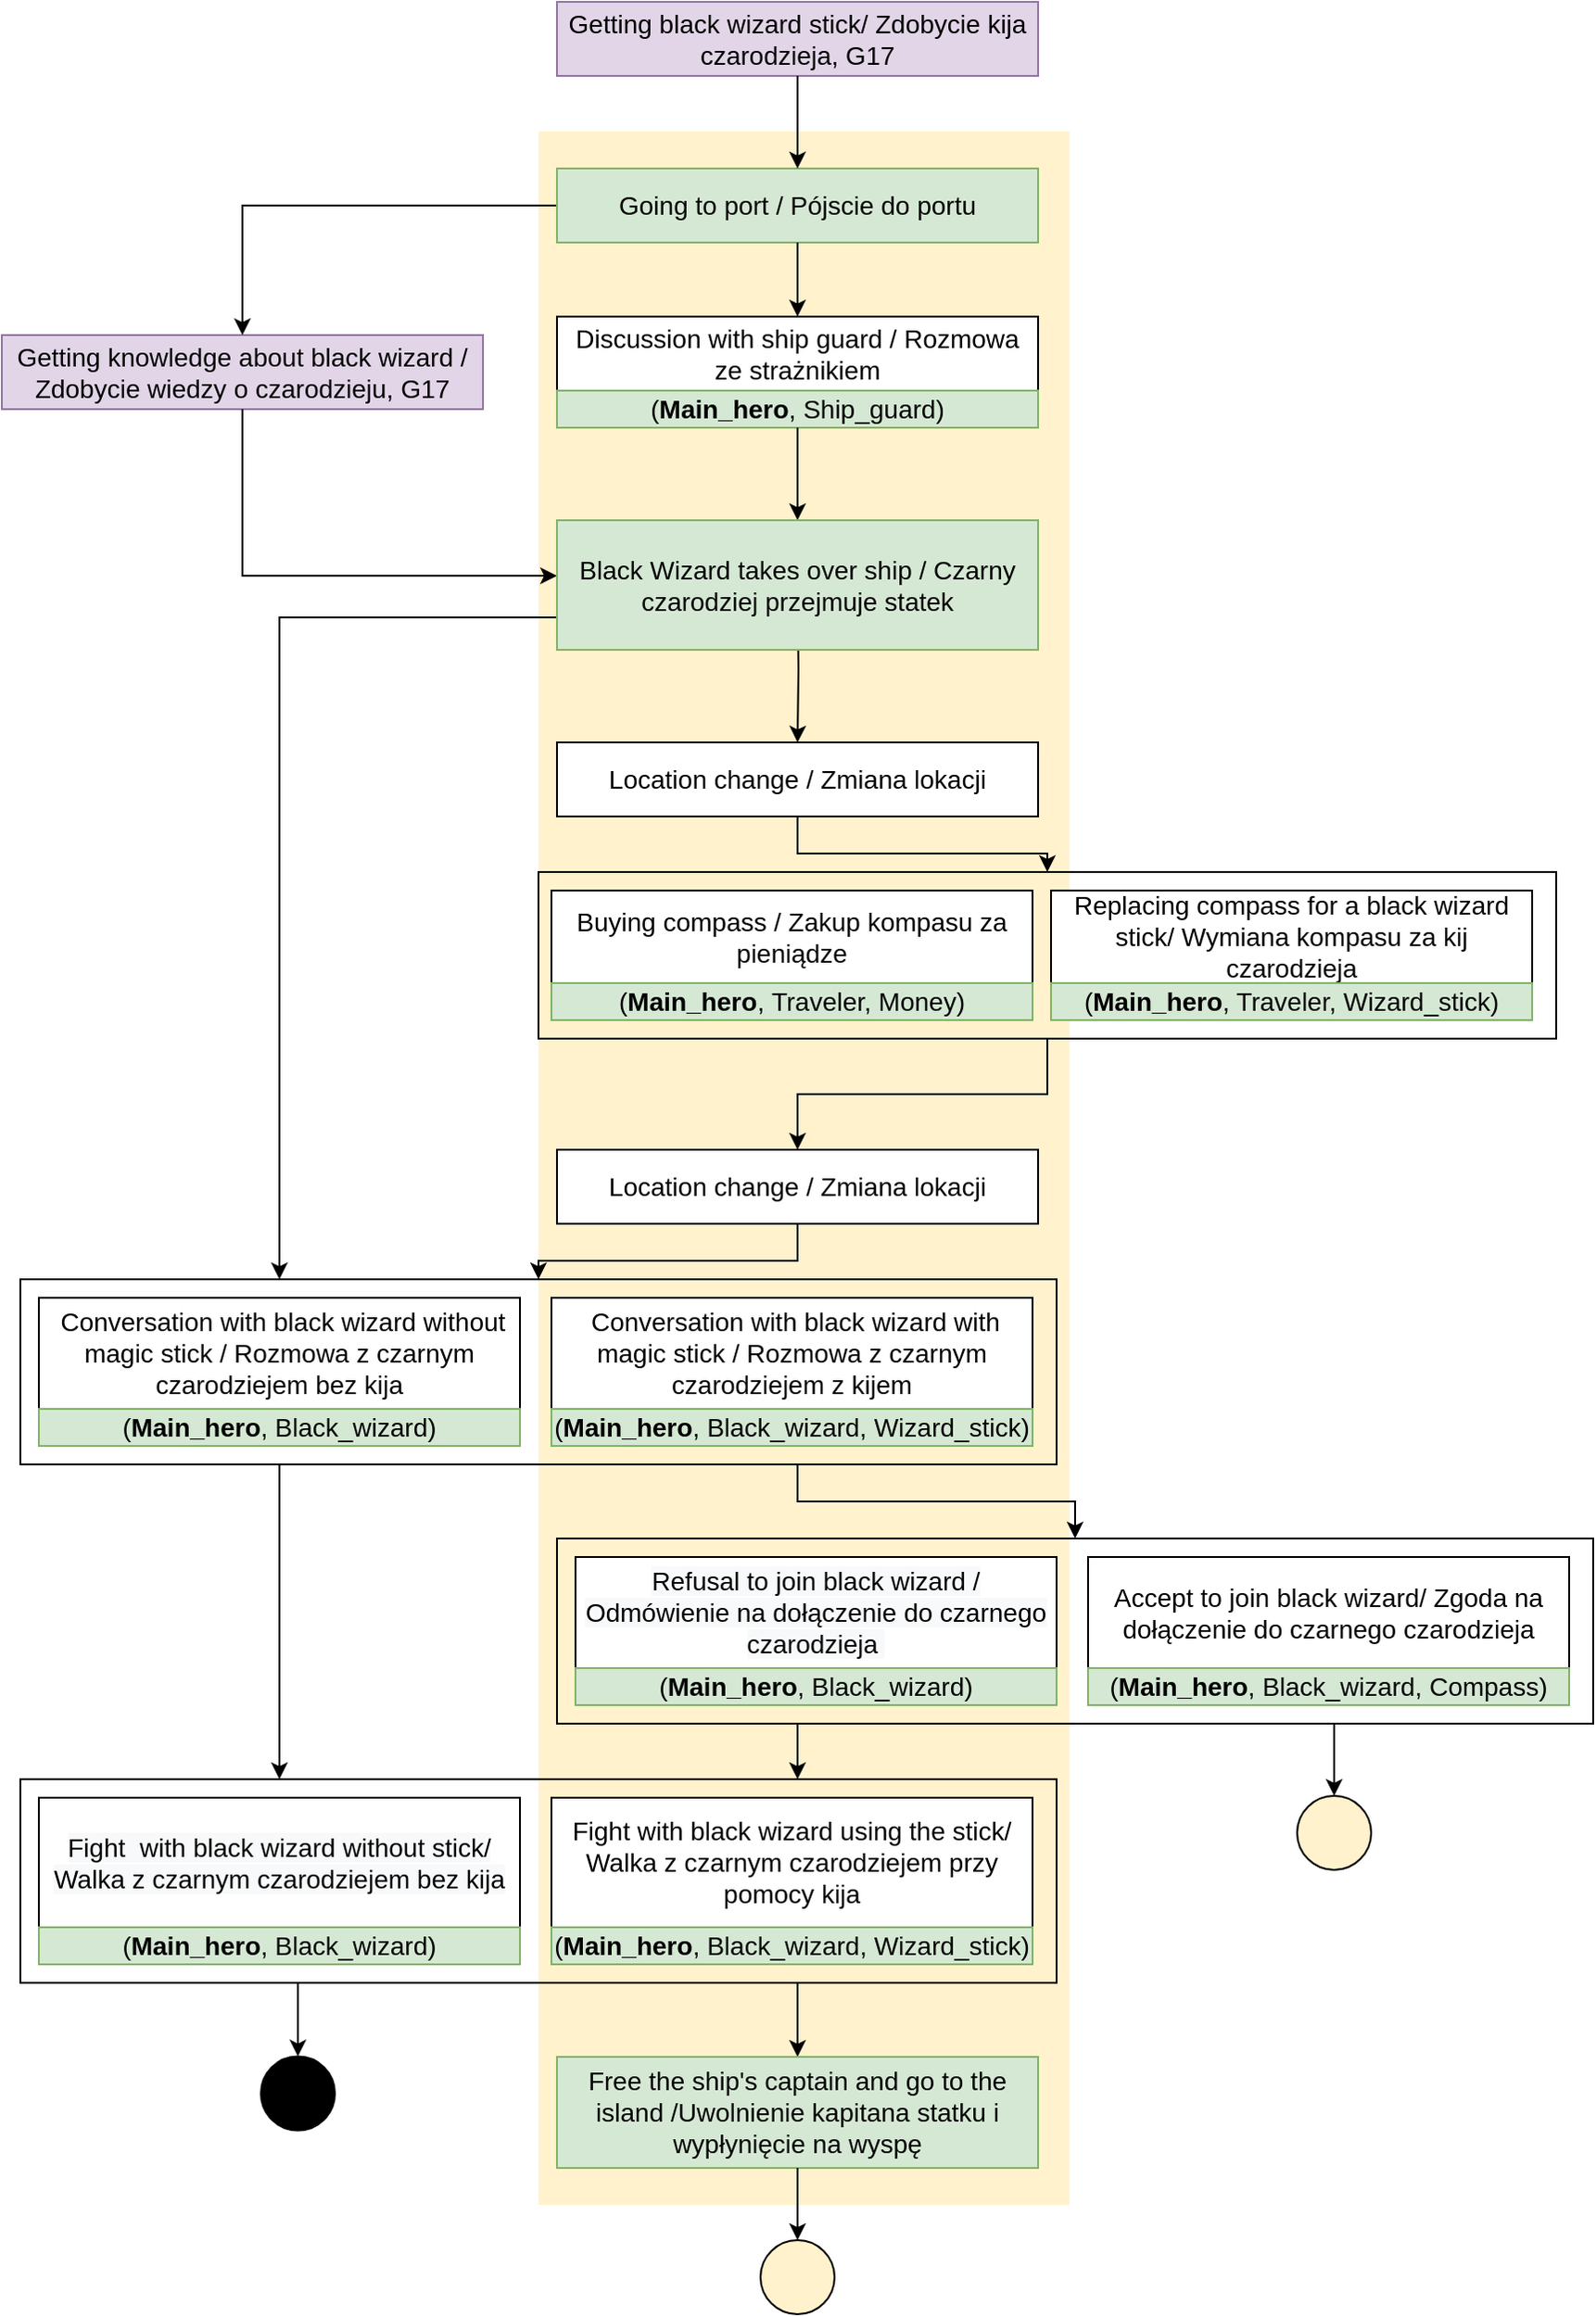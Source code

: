 <mxfile version="16.2.6" type="device"><diagram id="JUIe99RaXZnTiBBMId6_" name="Page-1"><mxGraphModel dx="780" dy="4052" grid="1" gridSize="10" guides="1" tooltips="1" connect="1" arrows="1" fold="1" page="1" pageScale="1" pageWidth="2339" pageHeight="3300" math="0" shadow="0"><root><mxCell id="0"/><mxCell id="1" parent="0"/><mxCell id="6ssIoBOc6qYWrYEqaU_J-1" value="" style="rounded=0;whiteSpace=wrap;html=1;fillColor=#fff2cc;fontFamily=Helvetica;fontSize=14;strokeColor=none;" parent="1" vertex="1"><mxGeometry x="470" y="-3180" width="287" height="1120" as="geometry"/></mxCell><mxCell id="3eL0S95hv30FIU-_vPZg-2" value="&lt;font style=&quot;font-size: 14px&quot;&gt;Getting black wizard stick/ Zdobycie kija czarodzieja, G17&lt;/font&gt;" style="rounded=0;whiteSpace=wrap;html=1;strokeColor=#9673a6;fillColor=#e1d5e7;" parent="1" vertex="1"><mxGeometry x="480" y="-3250" width="260" height="40" as="geometry"/></mxCell><mxCell id="ufufVObrW8CTADVqrJGx-1" value="&lt;font style=&quot;font-size: 14px&quot;&gt;Getting knowledge about black wizard / Zdobycie wiedzy o czarodzieju, G17&lt;/font&gt;" style="rounded=0;whiteSpace=wrap;html=1;strokeColor=#9673a6;fillColor=#e1d5e7;" parent="1" vertex="1"><mxGeometry x="180" y="-3070" width="260" height="40" as="geometry"/></mxCell><mxCell id="6xI3tdGOfKjDmSucwtsw-1" value="" style="endArrow=classic;html=1;rounded=0;exitX=0;exitY=0.5;exitDx=0;exitDy=0;entryX=0.5;entryY=0;entryDx=0;entryDy=0;" parent="1" source="iC4ka-_rJEcCQ6Xw9VPW-1" target="ufufVObrW8CTADVqrJGx-1" edge="1"><mxGeometry width="50" height="50" relative="1" as="geometry"><mxPoint x="580" y="-2820" as="sourcePoint"/><mxPoint x="630" y="-2870" as="targetPoint"/><Array as="points"><mxPoint x="310" y="-3140"/></Array></mxGeometry></mxCell><mxCell id="iC4ka-_rJEcCQ6Xw9VPW-1" value="&lt;font face=&quot;arial&quot;&gt;&lt;span style=&quot;font-size: 14px&quot;&gt;Going to port / Pójscie do portu&lt;/span&gt;&lt;/font&gt;" style="rounded=0;whiteSpace=wrap;html=1;sketch=0;fillColor=#d5e8d4;strokeColor=#82b366;align=center;" parent="1" vertex="1"><mxGeometry x="480" y="-3160" width="260" height="40" as="geometry"/></mxCell><mxCell id="CBUeyCIiHJk4OpSg9vcD-1" value="&lt;font face=&quot;arial&quot;&gt;&lt;span style=&quot;font-size: 14px&quot;&gt;Discussion with ship guard / Rozmowa ze strażnikiem&lt;/span&gt;&lt;br&gt;&lt;/font&gt;" style="rounded=0;whiteSpace=wrap;html=1;fillColor=#ffffff;fontSize=14;" parent="1" vertex="1"><mxGeometry x="480" y="-3080" width="260" height="40" as="geometry"/></mxCell><mxCell id="CBUeyCIiHJk4OpSg9vcD-2" value="&lt;font face=&quot;arial&quot;&gt;&lt;span style=&quot;font-size: 14px&quot;&gt;(&lt;/span&gt;&lt;/font&gt;&lt;span style=&quot;font-family: &amp;#34;arial&amp;#34; ; font-size: 14px&quot;&gt;&lt;b&gt;Main_hero&lt;/b&gt;, Ship_guard&lt;/span&gt;&lt;font face=&quot;arial&quot;&gt;&lt;span style=&quot;font-size: 14px&quot;&gt;)&lt;/span&gt;&lt;/font&gt;" style="rounded=0;whiteSpace=wrap;html=1;sketch=0;fillColor=#d5e8d4;strokeColor=#82b366;align=center;" parent="1" vertex="1"><mxGeometry x="480" y="-3040" width="260" height="20" as="geometry"/></mxCell><mxCell id="CBUeyCIiHJk4OpSg9vcD-3" style="rounded=0;orthogonalLoop=1;jettySize=auto;html=1;exitX=0.25;exitY=1;exitDx=0;exitDy=0;entryX=0.25;entryY=0;entryDx=0;entryDy=0;fontSize=14;" parent="1" source="CBUeyCIiHJk4OpSg9vcD-1" target="CBUeyCIiHJk4OpSg9vcD-2" edge="1"><mxGeometry relative="1" as="geometry"><mxPoint x="555" y="-3070" as="sourcePoint"/><mxPoint x="835" y="-2899" as="targetPoint"/></mxGeometry></mxCell><mxCell id="2wrk7SRzFRKvGeMuATV7-3" style="rounded=0;orthogonalLoop=1;jettySize=auto;html=1;exitX=0.25;exitY=1;exitDx=0;exitDy=0;entryX=0.25;entryY=0;entryDx=0;entryDy=0;fontSize=14;" parent="1" edge="1"><mxGeometry relative="1" as="geometry"><mxPoint x="545" y="-2930" as="sourcePoint"/><mxPoint x="545" y="-2930" as="targetPoint"/></mxGeometry></mxCell><mxCell id="JMDKY-fmRvfE_yuMLyGS-4" value="" style="endArrow=classic;html=1;rounded=0;entryX=0.5;entryY=0;entryDx=0;entryDy=0;" parent="1" target="iC4ka-_rJEcCQ6Xw9VPW-1" edge="1"><mxGeometry width="50" height="50" relative="1" as="geometry"><mxPoint x="610" y="-3210" as="sourcePoint"/><mxPoint x="630" y="-2900" as="targetPoint"/></mxGeometry></mxCell><mxCell id="JMDKY-fmRvfE_yuMLyGS-5" value="" style="endArrow=classic;html=1;rounded=0;entryX=0.5;entryY=0;entryDx=0;entryDy=0;" parent="1" target="CBUeyCIiHJk4OpSg9vcD-1" edge="1"><mxGeometry width="50" height="50" relative="1" as="geometry"><mxPoint x="610" y="-3120" as="sourcePoint"/><mxPoint x="620" y="-3150" as="targetPoint"/></mxGeometry></mxCell><mxCell id="O-thRc5eR_ZqN7HzZ4Iq-5" value="" style="edgeStyle=orthogonalEdgeStyle;rounded=0;orthogonalLoop=1;jettySize=auto;html=1;" parent="1" target="ZIhdXNscRNdTgrio2IBK-1" edge="1"><mxGeometry relative="1" as="geometry"><mxPoint x="610" y="-2930" as="sourcePoint"/></mxGeometry></mxCell><mxCell id="JMDKY-fmRvfE_yuMLyGS-6" value="" style="endArrow=classic;html=1;rounded=0;exitX=0.5;exitY=1;exitDx=0;exitDy=0;entryX=0.5;entryY=0;entryDx=0;entryDy=0;" parent="1" source="CBUeyCIiHJk4OpSg9vcD-2" target="O-thRc5eR_ZqN7HzZ4Iq-6" edge="1"><mxGeometry width="50" height="50" relative="1" as="geometry"><mxPoint x="620" y="-3110" as="sourcePoint"/><mxPoint x="610" y="-2990" as="targetPoint"/></mxGeometry></mxCell><mxCell id="JMDKY-fmRvfE_yuMLyGS-7" value="" style="endArrow=classic;html=1;rounded=0;exitX=0.5;exitY=1;exitDx=0;exitDy=0;entryX=0;entryY=0.75;entryDx=0;entryDy=0;" parent="1" source="ufufVObrW8CTADVqrJGx-1" edge="1"><mxGeometry width="50" height="50" relative="1" as="geometry"><mxPoint x="580" y="-2850" as="sourcePoint"/><mxPoint x="480" y="-2940" as="targetPoint"/><Array as="points"><mxPoint x="310" y="-2940"/></Array></mxGeometry></mxCell><mxCell id="1r0AxIOJ8wrqg4vT5cxQ-1" style="edgeStyle=orthogonalEdgeStyle;rounded=0;orthogonalLoop=1;jettySize=auto;html=1;exitX=0.5;exitY=1;exitDx=0;exitDy=0;entryX=0.5;entryY=0;entryDx=0;entryDy=0;" edge="1" parent="1" source="ZIhdXNscRNdTgrio2IBK-1" target="h1MI7B73lOjZTROLdxvK-1"><mxGeometry relative="1" as="geometry"/></mxCell><mxCell id="ZIhdXNscRNdTgrio2IBK-1" value="&lt;span id=&quot;docs-internal-guid-4cfbbf0f-7fff-1ddc-6e00-4f36d3d0db7e&quot;&gt;&lt;span style=&quot;background-color: transparent ; vertical-align: baseline&quot;&gt;&lt;font&gt;&lt;font face=&quot;arial&quot;&gt;&lt;span style=&quot;font-size: 14px&quot;&gt;Location change / Zmiana lokacji&lt;/span&gt;&lt;/font&gt;&lt;br&gt;&lt;/font&gt;&lt;/span&gt;&lt;/span&gt;" style="rounded=0;whiteSpace=wrap;html=1;align=center;" parent="1" vertex="1"><mxGeometry x="480" y="-2850" width="260" height="40" as="geometry"/></mxCell><mxCell id="ykdbTU9exdxIuXBFj9h4-3" style="edgeStyle=orthogonalEdgeStyle;rounded=0;orthogonalLoop=1;jettySize=auto;html=1;exitX=0.5;exitY=1;exitDx=0;exitDy=0;entryX=0.5;entryY=0;entryDx=0;entryDy=0;" parent="1" source="h1MI7B73lOjZTROLdxvK-1" target="v_aaNzuPuVtvfUUyjHC7-1" edge="1"><mxGeometry relative="1" as="geometry"/></mxCell><mxCell id="h1MI7B73lOjZTROLdxvK-1" value="" style="rounded=0;whiteSpace=wrap;html=1;strokeColor=#000000;fontFamily=Helvetica;fontSize=14;fillColor=none;" parent="1" vertex="1"><mxGeometry x="470" y="-2780" width="550" height="90" as="geometry"/></mxCell><mxCell id="h1MI7B73lOjZTROLdxvK-2" value="&lt;div style=&quot;&quot;&gt;&lt;span&gt;Replacing compass for a black wizard stick/ Wymiana kompasu za kij czarodzieja&lt;/span&gt;&lt;/div&gt;" style="rounded=0;whiteSpace=wrap;html=1;fontSize=14;fontFamily=Helvetica;align=center;" parent="1" vertex="1"><mxGeometry x="747" y="-2770" width="260" height="50" as="geometry"/></mxCell><mxCell id="h1MI7B73lOjZTROLdxvK-3" value="&lt;font&gt;Buying compass / Zakup kompasu za pieniądze&lt;br style=&quot;font-size: 14px&quot;&gt;&lt;/font&gt;" style="rounded=0;whiteSpace=wrap;html=1;fontSize=14;fontFamily=Helvetica;" parent="1" vertex="1"><mxGeometry x="477" y="-2770" width="260" height="50" as="geometry"/></mxCell><mxCell id="h1MI7B73lOjZTROLdxvK-4" value="&lt;span style=&quot;font-family: &amp;#34;arial&amp;#34;&quot;&gt;(&lt;/span&gt;&lt;span style=&quot;font-family: &amp;#34;arial&amp;#34;&quot;&gt;&lt;b&gt;Main_hero&lt;/b&gt;,&amp;nbsp;&lt;/span&gt;&lt;span style=&quot;font-family: &amp;#34;arial&amp;#34;&quot;&gt;Traveler, Money)&lt;/span&gt;" style="rounded=0;whiteSpace=wrap;html=1;sketch=0;fillColor=#d5e8d4;strokeColor=#82b366;align=center;fontSize=14;fontFamily=Helvetica;" parent="1" vertex="1"><mxGeometry x="477" y="-2720" width="260" height="20" as="geometry"/></mxCell><mxCell id="h1MI7B73lOjZTROLdxvK-5" style="rounded=0;orthogonalLoop=1;jettySize=auto;html=1;exitX=0.75;exitY=1;exitDx=0;exitDy=0;fontSize=14;" parent="1" source="h1MI7B73lOjZTROLdxvK-3" target="h1MI7B73lOjZTROLdxvK-4" edge="1"><mxGeometry relative="1" as="geometry"><mxPoint x="775" y="-2709" as="sourcePoint"/><mxPoint x="798.689" y="-2675.495" as="targetPoint"/></mxGeometry></mxCell><mxCell id="h1MI7B73lOjZTROLdxvK-6" value="&lt;span style=&quot;font-family: &amp;#34;arial&amp;#34;&quot;&gt;(&lt;/span&gt;&lt;span style=&quot;font-family: &amp;#34;arial&amp;#34;&quot;&gt;&lt;b&gt;Main_hero&lt;/b&gt;, Traveler, Wizard_stick&lt;/span&gt;&lt;span style=&quot;font-family: &amp;#34;arial&amp;#34;&quot;&gt;)&lt;/span&gt;" style="rounded=0;whiteSpace=wrap;html=1;sketch=0;fillColor=#d5e8d4;strokeColor=#82b366;align=center;fontSize=14;fontFamily=Helvetica;" parent="1" vertex="1"><mxGeometry x="747" y="-2720" width="260" height="20" as="geometry"/></mxCell><mxCell id="h1MI7B73lOjZTROLdxvK-7" style="rounded=0;orthogonalLoop=1;jettySize=auto;html=1;fontSize=14;" parent="1" source="h1MI7B73lOjZTROLdxvK-2" target="h1MI7B73lOjZTROLdxvK-6" edge="1"><mxGeometry relative="1" as="geometry"><mxPoint x="1016.667" y="-2709" as="sourcePoint"/><mxPoint x="1054.0" y="-2681.0" as="targetPoint"/></mxGeometry></mxCell><mxCell id="ykdbTU9exdxIuXBFj9h4-5" style="edgeStyle=orthogonalEdgeStyle;rounded=0;orthogonalLoop=1;jettySize=auto;html=1;exitX=0.5;exitY=1;exitDx=0;exitDy=0;" parent="1" source="v_aaNzuPuVtvfUUyjHC7-1" target="4udx_1XUjHnXzXAFPExe-8" edge="1"><mxGeometry relative="1" as="geometry"/></mxCell><mxCell id="v_aaNzuPuVtvfUUyjHC7-1" value="&lt;span id=&quot;docs-internal-guid-4cfbbf0f-7fff-1ddc-6e00-4f36d3d0db7e&quot;&gt;&lt;span style=&quot;background-color: transparent ; vertical-align: baseline&quot;&gt;&lt;font&gt;&lt;font face=&quot;arial&quot;&gt;&lt;span style=&quot;font-size: 14px&quot;&gt;Location change / Zmiana lokacji&lt;/span&gt;&lt;/font&gt;&lt;br&gt;&lt;/font&gt;&lt;/span&gt;&lt;/span&gt;" style="rounded=0;whiteSpace=wrap;html=1;align=center;" parent="1" vertex="1"><mxGeometry x="480" y="-2630" width="260" height="40" as="geometry"/></mxCell><mxCell id="RmtvEg6lQUHxPJLTKj9z-5" style="edgeStyle=orthogonalEdgeStyle;rounded=0;orthogonalLoop=1;jettySize=auto;html=1;exitX=0.75;exitY=1;exitDx=0;exitDy=0;entryX=0.5;entryY=0;entryDx=0;entryDy=0;" parent="1" source="Zl7LZCgxTLRb8pQttS_V-1" target="ykdbTU9exdxIuXBFj9h4-1" edge="1"><mxGeometry relative="1" as="geometry"/></mxCell><mxCell id="Zl7LZCgxTLRb8pQttS_V-1" value="" style="rounded=0;whiteSpace=wrap;html=1;strokeColor=#000000;fontFamily=Helvetica;fontSize=14;fillColor=none;" parent="1" vertex="1"><mxGeometry x="190" y="-2290" width="560" height="110" as="geometry"/></mxCell><mxCell id="Zl7LZCgxTLRb8pQttS_V-2" value="&lt;font&gt;Fight with black wizard using the stick/ Walka z czarnym czarodziejem przy pomocy kija&lt;br style=&quot;font-size: 14px&quot;&gt;&lt;/font&gt;" style="rounded=0;whiteSpace=wrap;html=1;fontSize=14;fontFamily=Helvetica;" parent="1" vertex="1"><mxGeometry x="477" y="-2280" width="260" height="70" as="geometry"/></mxCell><mxCell id="Zl7LZCgxTLRb8pQttS_V-3" value="&lt;span style=&quot;color: rgb(0 , 0 , 0) ; font-family: &amp;#34;helvetica&amp;#34; ; font-size: 14px ; font-style: normal ; font-weight: 400 ; letter-spacing: normal ; text-align: center ; text-indent: 0px ; text-transform: none ; word-spacing: 0px ; background-color: rgb(248 , 249 , 250) ; display: inline ; float: none&quot;&gt;Fight&amp;nbsp; with black wizard without stick/ Walka z czarnym czarodziejem bez kija&lt;/span&gt;" style="rounded=0;whiteSpace=wrap;html=1;fontSize=14;fontFamily=Helvetica;" parent="1" vertex="1"><mxGeometry x="200" y="-2280" width="260" height="70" as="geometry"/></mxCell><mxCell id="Zl7LZCgxTLRb8pQttS_V-4" value="&lt;span style=&quot;font-family: &amp;#34;arial&amp;#34;&quot;&gt;(&lt;/span&gt;&lt;span style=&quot;font-family: &amp;#34;arial&amp;#34;&quot;&gt;&lt;b&gt;Main_hero&lt;/b&gt;, Black_wizard&lt;/span&gt;&lt;span style=&quot;font-family: &amp;#34;arial&amp;#34;&quot;&gt;)&lt;/span&gt;" style="rounded=0;whiteSpace=wrap;html=1;sketch=0;fillColor=#d5e8d4;strokeColor=#82b366;align=center;fontSize=14;fontFamily=Helvetica;" parent="1" vertex="1"><mxGeometry x="200" y="-2210" width="260" height="20" as="geometry"/></mxCell><mxCell id="Zl7LZCgxTLRb8pQttS_V-5" style="rounded=0;orthogonalLoop=1;jettySize=auto;html=1;exitX=0.75;exitY=1;exitDx=0;exitDy=0;fontSize=14;" parent="1" source="Zl7LZCgxTLRb8pQttS_V-3" target="Zl7LZCgxTLRb8pQttS_V-4" edge="1"><mxGeometry relative="1" as="geometry"><mxPoint x="655" y="-2209" as="sourcePoint"/><mxPoint x="678.689" y="-2175.495" as="targetPoint"/></mxGeometry></mxCell><mxCell id="Zl7LZCgxTLRb8pQttS_V-6" value="&lt;span style=&quot;font-family: &amp;#34;arial&amp;#34;&quot;&gt;(&lt;/span&gt;&lt;span style=&quot;font-family: &amp;#34;arial&amp;#34;&quot;&gt;&lt;b&gt;Main_hero&lt;/b&gt;, Black_wizard, Wizard_stick&lt;/span&gt;&lt;span style=&quot;font-family: &amp;#34;arial&amp;#34;&quot;&gt;)&lt;/span&gt;" style="rounded=0;whiteSpace=wrap;html=1;sketch=0;fillColor=#d5e8d4;strokeColor=#82b366;align=center;fontSize=14;fontFamily=Helvetica;" parent="1" vertex="1"><mxGeometry x="477" y="-2210" width="260" height="20" as="geometry"/></mxCell><mxCell id="Zl7LZCgxTLRb8pQttS_V-7" style="rounded=0;orthogonalLoop=1;jettySize=auto;html=1;fontSize=14;" parent="1" source="Zl7LZCgxTLRb8pQttS_V-2" target="Zl7LZCgxTLRb8pQttS_V-6" edge="1"><mxGeometry relative="1" as="geometry"><mxPoint x="896.667" y="-2209" as="sourcePoint"/><mxPoint x="934.0" y="-2181.0" as="targetPoint"/></mxGeometry></mxCell><mxCell id="1r0AxIOJ8wrqg4vT5cxQ-4" style="edgeStyle=orthogonalEdgeStyle;rounded=0;orthogonalLoop=1;jettySize=auto;html=1;exitX=0.25;exitY=1;exitDx=0;exitDy=0;entryX=0.75;entryY=0;entryDx=0;entryDy=0;" edge="1" parent="1" source="4udx_1XUjHnXzXAFPExe-1" target="Zl7LZCgxTLRb8pQttS_V-1"><mxGeometry relative="1" as="geometry"/></mxCell><mxCell id="4udx_1XUjHnXzXAFPExe-1" value="" style="rounded=0;whiteSpace=wrap;html=1;strokeColor=#000000;fontFamily=Helvetica;fontSize=14;fillColor=none;" parent="1" vertex="1"><mxGeometry x="480" y="-2420" width="560" height="100" as="geometry"/></mxCell><mxCell id="4udx_1XUjHnXzXAFPExe-2" value="&lt;font&gt;Accept to join black wizard/ Zgoda na dołączenie do czarnego czarodzieja&lt;br style=&quot;font-size: 14px&quot;&gt;&lt;/font&gt;" style="rounded=0;whiteSpace=wrap;html=1;fontSize=14;fontFamily=Helvetica;" parent="1" vertex="1"><mxGeometry x="767" y="-2410" width="260" height="60" as="geometry"/></mxCell><mxCell id="4udx_1XUjHnXzXAFPExe-3" value="&lt;span style=&quot;color: rgb(0 , 0 , 0) ; font-family: &amp;#34;helvetica&amp;#34; ; font-size: 14px ; font-style: normal ; font-weight: 400 ; letter-spacing: normal ; text-align: center ; text-indent: 0px ; text-transform: none ; word-spacing: 0px ; background-color: rgb(248 , 249 , 250) ; display: inline ; float: none&quot;&gt;Refusal to join black wizard / Odmówienie na dołączenie do czarnego czarodzieja&lt;span&gt;&amp;nbsp;&lt;/span&gt;&lt;/span&gt;" style="rounded=0;whiteSpace=wrap;html=1;fontSize=14;fontFamily=Helvetica;" parent="1" vertex="1"><mxGeometry x="490" y="-2410" width="260" height="60" as="geometry"/></mxCell><mxCell id="4udx_1XUjHnXzXAFPExe-4" value="&lt;span style=&quot;font-family: &amp;#34;arial&amp;#34;&quot;&gt;(&lt;/span&gt;&lt;span style=&quot;font-family: &amp;#34;arial&amp;#34;&quot;&gt;&lt;b&gt;Main_hero&lt;/b&gt;, Black_wizard&lt;/span&gt;&lt;span style=&quot;font-family: &amp;#34;arial&amp;#34;&quot;&gt;)&lt;/span&gt;" style="rounded=0;whiteSpace=wrap;html=1;sketch=0;fillColor=#d5e8d4;strokeColor=#82b366;align=center;fontSize=14;fontFamily=Helvetica;" parent="1" vertex="1"><mxGeometry x="490" y="-2350" width="260" height="20" as="geometry"/></mxCell><mxCell id="4udx_1XUjHnXzXAFPExe-5" style="rounded=0;orthogonalLoop=1;jettySize=auto;html=1;exitX=0.75;exitY=1;exitDx=0;exitDy=0;fontSize=14;" parent="1" source="4udx_1XUjHnXzXAFPExe-3" target="4udx_1XUjHnXzXAFPExe-4" edge="1"><mxGeometry relative="1" as="geometry"><mxPoint x="945" y="-2349" as="sourcePoint"/><mxPoint x="968.689" y="-2315.495" as="targetPoint"/></mxGeometry></mxCell><mxCell id="4udx_1XUjHnXzXAFPExe-6" value="(&lt;b style=&quot;font-family: &amp;#34;arial&amp;#34;&quot;&gt;Main_hero&lt;/b&gt;&lt;span style=&quot;font-family: &amp;#34;arial&amp;#34;&quot;&gt;, Black_wizard, Compass&lt;/span&gt;)" style="rounded=0;whiteSpace=wrap;html=1;sketch=0;fillColor=#d5e8d4;strokeColor=#82b366;align=center;fontSize=14;fontFamily=Helvetica;" parent="1" vertex="1"><mxGeometry x="767" y="-2350" width="260" height="20" as="geometry"/></mxCell><mxCell id="4udx_1XUjHnXzXAFPExe-7" style="rounded=0;orthogonalLoop=1;jettySize=auto;html=1;fontSize=14;" parent="1" source="4udx_1XUjHnXzXAFPExe-2" target="4udx_1XUjHnXzXAFPExe-6" edge="1"><mxGeometry relative="1" as="geometry"><mxPoint x="1186.667" y="-2349" as="sourcePoint"/><mxPoint x="1224.0" y="-2321.0" as="targetPoint"/></mxGeometry></mxCell><mxCell id="ykdbTU9exdxIuXBFj9h4-6" style="edgeStyle=orthogonalEdgeStyle;rounded=0;orthogonalLoop=1;jettySize=auto;html=1;exitX=0.75;exitY=1;exitDx=0;exitDy=0;entryX=0.5;entryY=0;entryDx=0;entryDy=0;" parent="1" source="4udx_1XUjHnXzXAFPExe-8" target="4udx_1XUjHnXzXAFPExe-1" edge="1"><mxGeometry relative="1" as="geometry"/></mxCell><mxCell id="1r0AxIOJ8wrqg4vT5cxQ-3" style="edgeStyle=orthogonalEdgeStyle;rounded=0;orthogonalLoop=1;jettySize=auto;html=1;exitX=0.25;exitY=1;exitDx=0;exitDy=0;entryX=0.25;entryY=0;entryDx=0;entryDy=0;" edge="1" parent="1" source="4udx_1XUjHnXzXAFPExe-8" target="Zl7LZCgxTLRb8pQttS_V-1"><mxGeometry relative="1" as="geometry"/></mxCell><mxCell id="4udx_1XUjHnXzXAFPExe-8" value="" style="rounded=0;whiteSpace=wrap;html=1;strokeColor=#000000;fontFamily=Helvetica;fontSize=14;fillColor=none;" parent="1" vertex="1"><mxGeometry x="190" y="-2560" width="560" height="100" as="geometry"/></mxCell><mxCell id="4udx_1XUjHnXzXAFPExe-9" value="&lt;font&gt;&amp;nbsp;Conversation with black wizard with magic stick / Rozmowa z czarnym czarodziejem z kijem&lt;br style=&quot;font-size: 14px&quot;&gt;&lt;/font&gt;" style="rounded=0;whiteSpace=wrap;html=1;fontSize=14;fontFamily=Helvetica;" parent="1" vertex="1"><mxGeometry x="477" y="-2550" width="260" height="60" as="geometry"/></mxCell><mxCell id="4udx_1XUjHnXzXAFPExe-10" value="&lt;font&gt;&amp;nbsp;Conversation with black wizard without magic stick / Rozmowa z czarnym czarodziejem bez kija&lt;br style=&quot;font-size: 14px&quot;&gt;&lt;/font&gt;" style="rounded=0;whiteSpace=wrap;html=1;fontSize=14;fontFamily=Helvetica;" parent="1" vertex="1"><mxGeometry x="200" y="-2550" width="260" height="60" as="geometry"/></mxCell><mxCell id="4udx_1XUjHnXzXAFPExe-11" value="&lt;span style=&quot;font-family: &amp;#34;arial&amp;#34;&quot;&gt;(&lt;/span&gt;&lt;span style=&quot;font-family: &amp;#34;arial&amp;#34;&quot;&gt;&lt;b&gt;Main_hero&lt;/b&gt;, Black_wizard&lt;/span&gt;&lt;span style=&quot;font-family: &amp;#34;arial&amp;#34;&quot;&gt;)&lt;/span&gt;" style="rounded=0;whiteSpace=wrap;html=1;sketch=0;fillColor=#d5e8d4;strokeColor=#82b366;align=center;fontSize=14;fontFamily=Helvetica;" parent="1" vertex="1"><mxGeometry x="200" y="-2490" width="260" height="20" as="geometry"/></mxCell><mxCell id="4udx_1XUjHnXzXAFPExe-12" style="rounded=0;orthogonalLoop=1;jettySize=auto;html=1;exitX=0.75;exitY=1;exitDx=0;exitDy=0;fontSize=14;" parent="1" source="4udx_1XUjHnXzXAFPExe-10" target="4udx_1XUjHnXzXAFPExe-11" edge="1"><mxGeometry relative="1" as="geometry"><mxPoint x="655" y="-2489" as="sourcePoint"/><mxPoint x="678.689" y="-2455.495" as="targetPoint"/></mxGeometry></mxCell><mxCell id="4udx_1XUjHnXzXAFPExe-13" value="(&lt;b style=&quot;font-family: &amp;#34;arial&amp;#34;&quot;&gt;Main_hero&lt;/b&gt;&lt;span style=&quot;font-family: &amp;#34;arial&amp;#34;&quot;&gt;, Black_wizard,&amp;nbsp;&lt;/span&gt;&lt;span style=&quot;font-family: &amp;#34;arial&amp;#34;&quot;&gt;Wizard_stick&lt;/span&gt;)" style="rounded=0;whiteSpace=wrap;html=1;sketch=0;fillColor=#d5e8d4;strokeColor=#82b366;align=center;fontSize=14;fontFamily=Helvetica;" parent="1" vertex="1"><mxGeometry x="477" y="-2490" width="260" height="20" as="geometry"/></mxCell><mxCell id="4udx_1XUjHnXzXAFPExe-14" style="rounded=0;orthogonalLoop=1;jettySize=auto;html=1;fontSize=14;" parent="1" source="4udx_1XUjHnXzXAFPExe-9" target="4udx_1XUjHnXzXAFPExe-13" edge="1"><mxGeometry relative="1" as="geometry"><mxPoint x="896.667" y="-2489" as="sourcePoint"/><mxPoint x="934.0" y="-2461.0" as="targetPoint"/></mxGeometry></mxCell><mxCell id="ykdbTU9exdxIuXBFj9h4-1" value="&lt;font face=&quot;arial&quot;&gt;&lt;span style=&quot;font-size: 14px&quot;&gt;Free the ship's captain and go to the island /Uwolnienie kapitana&amp;nbsp;statku i wypłynięcie na&amp;nbsp;wyspę&lt;/span&gt;&lt;/font&gt;" style="rounded=0;whiteSpace=wrap;html=1;sketch=0;fillColor=#d5e8d4;strokeColor=#82b366;align=center;" parent="1" vertex="1"><mxGeometry x="480" y="-2140" width="260" height="60" as="geometry"/></mxCell><mxCell id="juHRSvs4YlUHAhezM2ZO-1" style="rounded=0;orthogonalLoop=1;jettySize=auto;html=1;fontSize=14;" parent="1" target="juHRSvs4YlUHAhezM2ZO-2" edge="1"><mxGeometry relative="1" as="geometry"><mxPoint x="340" y="-2180" as="sourcePoint"/></mxGeometry></mxCell><mxCell id="juHRSvs4YlUHAhezM2ZO-2" value="" style="ellipse;whiteSpace=wrap;html=1;aspect=fixed;fontSize=14;align=center;fillColor=#000000;" parent="1" vertex="1"><mxGeometry x="320" y="-2140.24" width="40" height="40" as="geometry"/></mxCell><mxCell id="RmtvEg6lQUHxPJLTKj9z-1" value="" style="ellipse;whiteSpace=wrap;html=1;aspect=fixed;fontSize=14;align=center;fillColor=#fff2cc;strokeWidth=1;" parent="1" vertex="1"><mxGeometry x="880" y="-2281" width="40" height="40" as="geometry"/></mxCell><mxCell id="RmtvEg6lQUHxPJLTKj9z-2" value="" style="endArrow=classic;html=1;fontFamily=Helvetica;fontSize=14;exitX=0.5;exitY=1;exitDx=0;exitDy=0;entryX=0.5;entryY=0;entryDx=0;entryDy=0;strokeWidth=1;" parent="1" target="RmtvEg6lQUHxPJLTKj9z-1" edge="1"><mxGeometry width="50" height="50" relative="1" as="geometry"><mxPoint x="900" y="-2320" as="sourcePoint"/><mxPoint x="850" y="-2450" as="targetPoint"/></mxGeometry></mxCell><mxCell id="RmtvEg6lQUHxPJLTKj9z-3" value="" style="ellipse;whiteSpace=wrap;html=1;aspect=fixed;fontSize=14;align=center;fillColor=#fff2cc;strokeWidth=1;" parent="1" vertex="1"><mxGeometry x="590" y="-2041.0" width="40" height="40" as="geometry"/></mxCell><mxCell id="RmtvEg6lQUHxPJLTKj9z-4" value="" style="endArrow=classic;html=1;fontFamily=Helvetica;fontSize=14;exitX=0.5;exitY=1;exitDx=0;exitDy=0;entryX=0.5;entryY=0;entryDx=0;entryDy=0;strokeWidth=1;" parent="1" target="RmtvEg6lQUHxPJLTKj9z-3" edge="1"><mxGeometry width="50" height="50" relative="1" as="geometry"><mxPoint x="610" y="-2080" as="sourcePoint"/><mxPoint x="560" y="-2210" as="targetPoint"/></mxGeometry></mxCell><mxCell id="1r0AxIOJ8wrqg4vT5cxQ-2" style="edgeStyle=orthogonalEdgeStyle;rounded=0;orthogonalLoop=1;jettySize=auto;html=1;exitX=0;exitY=0.75;exitDx=0;exitDy=0;entryX=0.25;entryY=0;entryDx=0;entryDy=0;" edge="1" parent="1" source="O-thRc5eR_ZqN7HzZ4Iq-6" target="4udx_1XUjHnXzXAFPExe-8"><mxGeometry relative="1" as="geometry"/></mxCell><mxCell id="O-thRc5eR_ZqN7HzZ4Iq-6" value="&lt;span style=&quot;font-family: &amp;#34;arial&amp;#34; ; font-size: 14px&quot;&gt;Black Wizard takes over ship / Czarny czarodziej przejmuje statek&lt;/span&gt;" style="rounded=0;whiteSpace=wrap;html=1;sketch=0;fillColor=#d5e8d4;strokeColor=#82b366;align=center;" parent="1" vertex="1"><mxGeometry x="480" y="-2970" width="260" height="70" as="geometry"/></mxCell></root></mxGraphModel></diagram></mxfile>